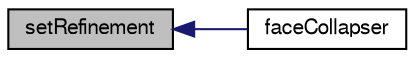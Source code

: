digraph "setRefinement"
{
  bgcolor="transparent";
  edge [fontname="FreeSans",fontsize="10",labelfontname="FreeSans",labelfontsize="10"];
  node [fontname="FreeSans",fontsize="10",shape=record];
  rankdir="LR";
  Node870 [label="setRefinement",height=0.2,width=0.4,color="black", fillcolor="grey75", style="filled", fontcolor="black"];
  Node870 -> Node871 [dir="back",color="midnightblue",fontsize="10",style="solid",fontname="FreeSans"];
  Node871 [label="faceCollapser",height=0.2,width=0.4,color="black",URL="$a21646.html#ab9116316d39e0fbe54bb70ffdf268879",tooltip="Construct from mesh. "];
}
